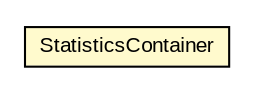 #!/usr/local/bin/dot
#
# Class diagram 
# Generated by UMLGraph version R5_6-24-gf6e263 (http://www.umlgraph.org/)
#

digraph G {
	edge [fontname="arial",fontsize=10,labelfontname="arial",labelfontsize=10];
	node [fontname="arial",fontsize=10,shape=plaintext];
	nodesep=0.25;
	ranksep=0.5;
	// org.miloss.fgsms.statistics.StatisticsContainer
	c52 [label=<<table title="org.miloss.fgsms.statistics.StatisticsContainer" border="0" cellborder="1" cellspacing="0" cellpadding="2" port="p" bgcolor="lemonChiffon" href="./StatisticsContainer.html">
		<tr><td><table border="0" cellspacing="0" cellpadding="1">
<tr><td align="center" balign="center"> StatisticsContainer </td></tr>
		</table></td></tr>
		</table>>, URL="./StatisticsContainer.html", fontname="arial", fontcolor="black", fontsize=10.0];
}

